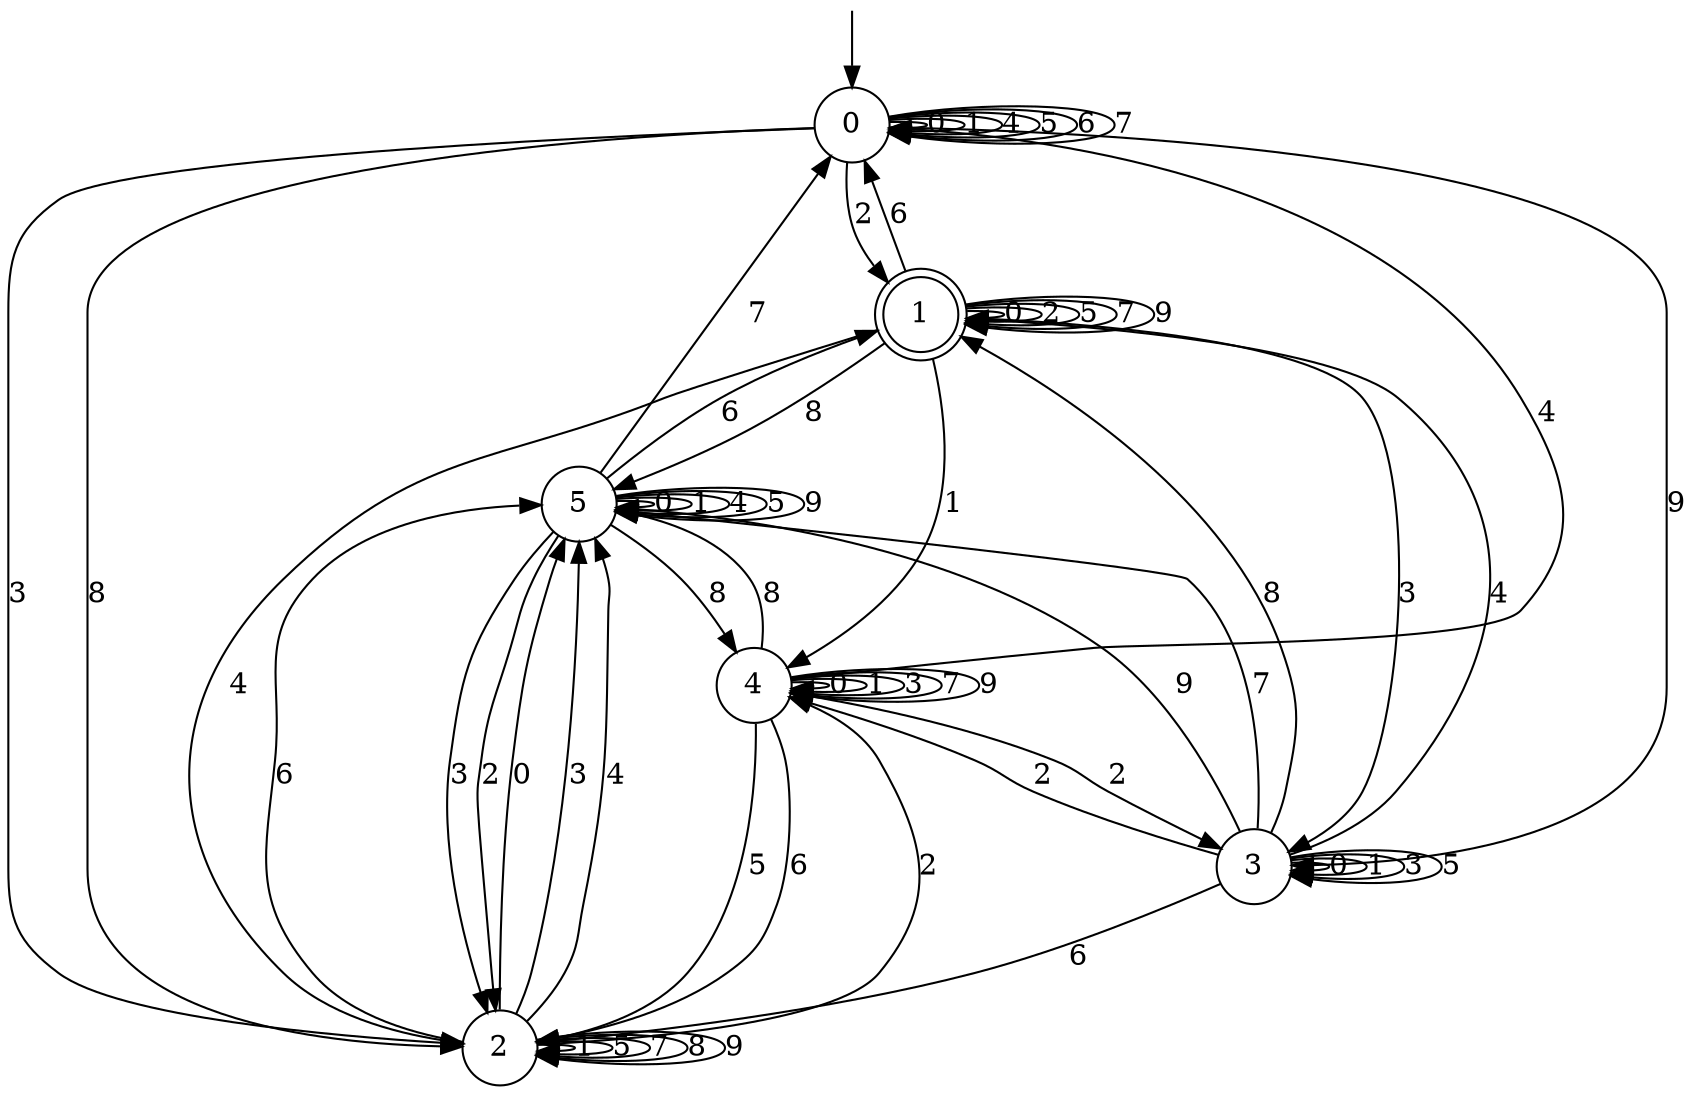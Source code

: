digraph g {

	s0 [shape="circle" label="0"];
	s1 [shape="doublecircle" label="1"];
	s2 [shape="circle" label="2"];
	s3 [shape="circle" label="3"];
	s4 [shape="circle" label="4"];
	s5 [shape="circle" label="5"];
	s0 -> s0 [label="0"];
	s0 -> s0 [label="1"];
	s0 -> s1 [label="2"];
	s0 -> s2 [label="3"];
	s0 -> s0 [label="4"];
	s0 -> s0 [label="5"];
	s0 -> s0 [label="6"];
	s0 -> s0 [label="7"];
	s0 -> s2 [label="8"];
	s0 -> s3 [label="9"];
	s1 -> s1 [label="0"];
	s1 -> s4 [label="1"];
	s1 -> s1 [label="2"];
	s1 -> s3 [label="3"];
	s1 -> s2 [label="4"];
	s1 -> s1 [label="5"];
	s1 -> s0 [label="6"];
	s1 -> s1 [label="7"];
	s1 -> s5 [label="8"];
	s1 -> s1 [label="9"];
	s2 -> s5 [label="0"];
	s2 -> s2 [label="1"];
	s2 -> s4 [label="2"];
	s2 -> s5 [label="3"];
	s2 -> s5 [label="4"];
	s2 -> s2 [label="5"];
	s2 -> s5 [label="6"];
	s2 -> s2 [label="7"];
	s2 -> s2 [label="8"];
	s2 -> s2 [label="9"];
	s3 -> s3 [label="0"];
	s3 -> s3 [label="1"];
	s3 -> s4 [label="2"];
	s3 -> s3 [label="3"];
	s3 -> s1 [label="4"];
	s3 -> s3 [label="5"];
	s3 -> s2 [label="6"];
	s3 -> s5 [label="7"];
	s3 -> s1 [label="8"];
	s3 -> s5 [label="9"];
	s4 -> s4 [label="0"];
	s4 -> s4 [label="1"];
	s4 -> s3 [label="2"];
	s4 -> s4 [label="3"];
	s4 -> s0 [label="4"];
	s4 -> s2 [label="5"];
	s4 -> s2 [label="6"];
	s4 -> s4 [label="7"];
	s4 -> s5 [label="8"];
	s4 -> s4 [label="9"];
	s5 -> s5 [label="0"];
	s5 -> s5 [label="1"];
	s5 -> s2 [label="2"];
	s5 -> s2 [label="3"];
	s5 -> s5 [label="4"];
	s5 -> s5 [label="5"];
	s5 -> s1 [label="6"];
	s5 -> s0 [label="7"];
	s5 -> s4 [label="8"];
	s5 -> s5 [label="9"];

__start0 [label="" shape="none" width="0" height="0"];
__start0 -> s0;

}
